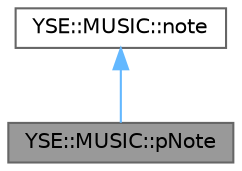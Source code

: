 digraph "YSE::MUSIC::pNote"
{
 // LATEX_PDF_SIZE
  bgcolor="transparent";
  edge [fontname=Helvetica,fontsize=10,labelfontname=Helvetica,labelfontsize=10];
  node [fontname=Helvetica,fontsize=10,shape=box,height=0.2,width=0.4];
  Node1 [id="Node000001",label="YSE::MUSIC::pNote",height=0.2,width=0.4,color="gray40", fillcolor="grey60", style="filled", fontcolor="black",tooltip=" "];
  Node2 -> Node1 [id="edge1_Node000001_Node000002",dir="back",color="steelblue1",style="solid",tooltip=" "];
  Node2 [id="Node000002",label="YSE::MUSIC::note",height=0.2,width=0.4,color="gray40", fillcolor="white", style="filled",URL="$class_y_s_e_1_1_m_u_s_i_c_1_1note.html",tooltip=" "];
}
